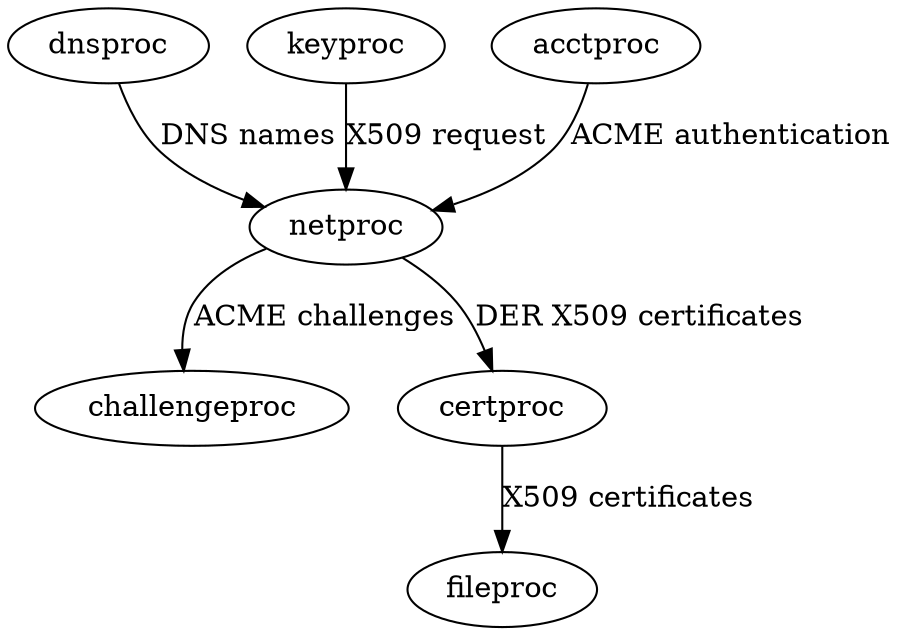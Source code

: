 digraph {
	dnsproc[label="dnsproc"];
	fileproc[label="fileproc"];
	chngproc[label="challengeproc"];
	netproc[label="netproc"];
	keyproc[label="keyproc"];
	acctproc[label="acctproc"];
	certproc[label="certproc"];

	dnsproc -> netproc[label="DNS names"];
	certproc -> fileproc[label="X509 certificates"];
	netproc -> chngproc[label="ACME challenges"];
	keyproc -> netproc[label="X509 request"];
	acctproc -> netproc[label="ACME authentication"];
	netproc -> certproc[label="DER X509 certificates"];
}
